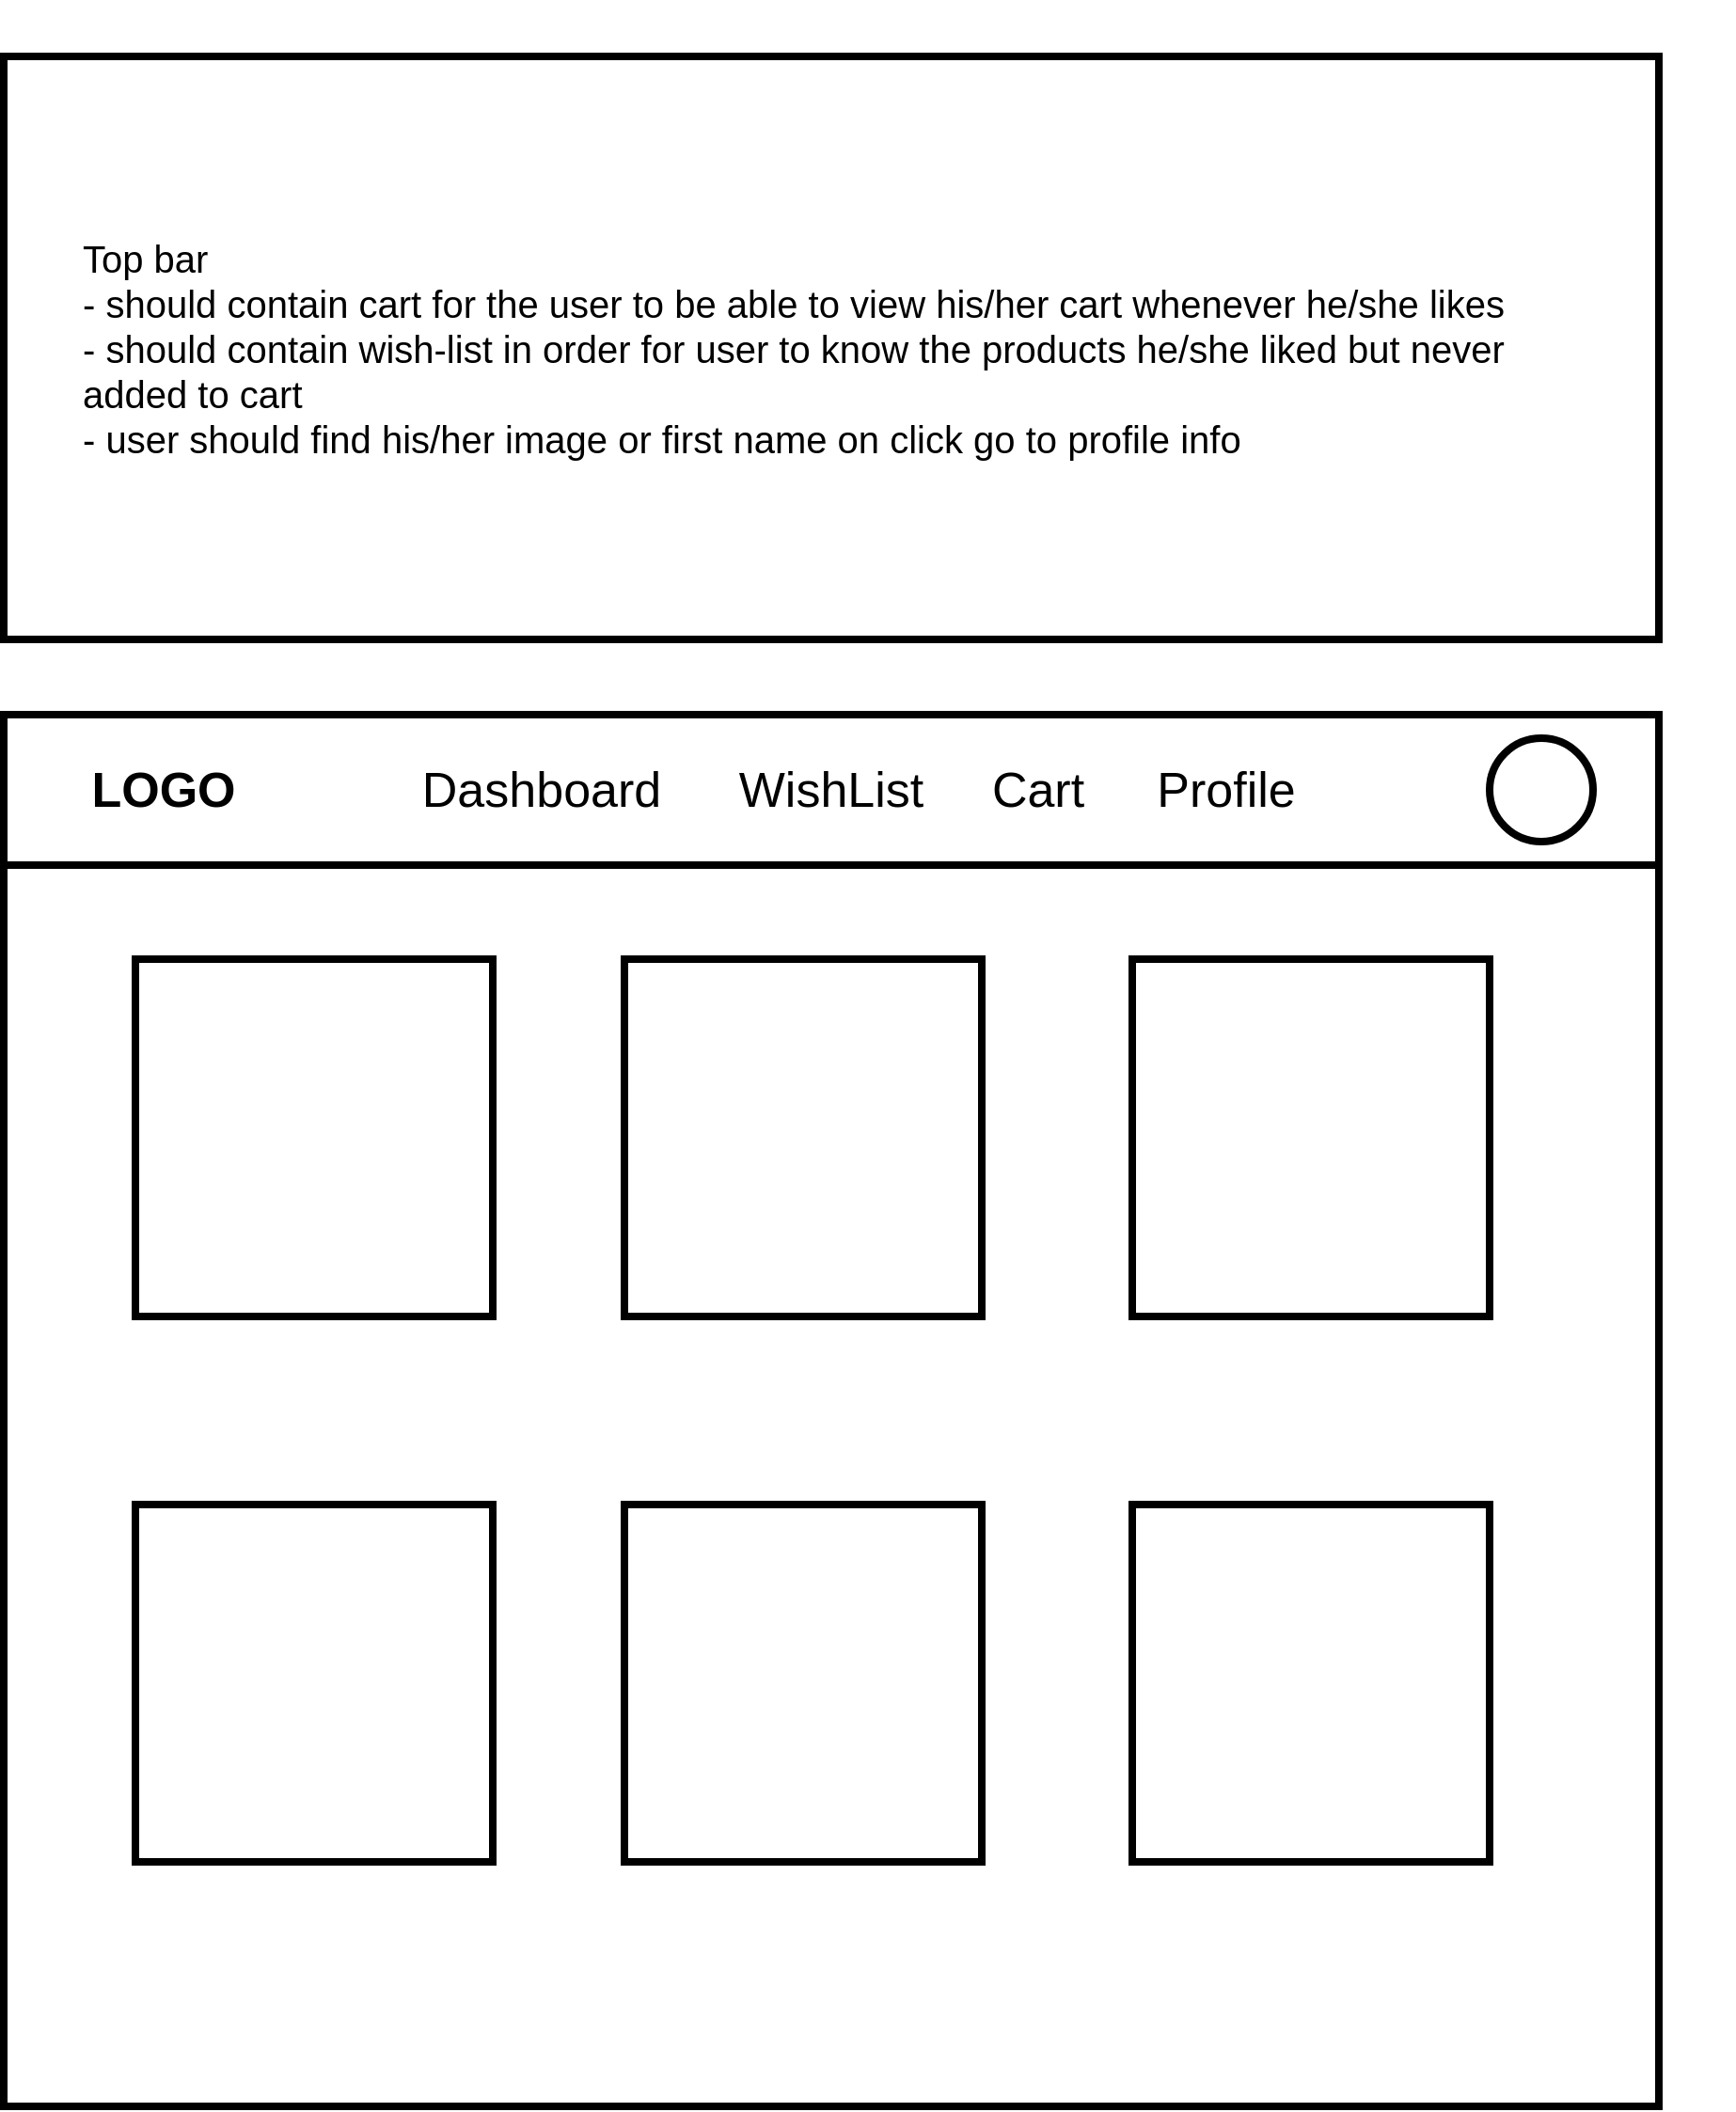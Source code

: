 <mxfile>
    <diagram id="q2xyOLnme8clIptQdHSw" name="Page-1">
        <mxGraphModel dx="1005" dy="836" grid="1" gridSize="10" guides="1" tooltips="1" connect="1" arrows="1" fold="1" page="1" pageScale="1" pageWidth="850" pageHeight="1100" math="0" shadow="0">
            <root>
                <mxCell id="0"/>
                <mxCell id="1" parent="0"/>
                <mxCell id="5" value="" style="rounded=0;whiteSpace=wrap;html=1;strokeWidth=4;fontSize=20;" vertex="1" parent="1">
                    <mxGeometry x="80" y="90" width="880" height="310" as="geometry"/>
                </mxCell>
                <mxCell id="4" value="&lt;div&gt;&lt;span style=&quot;font-size: 20px;&quot;&gt;Top bar&lt;/span&gt;&lt;/div&gt;&lt;div&gt;&lt;span style=&quot;font-size: 20px;&quot;&gt;- should contain cart for the user to be able to view his/her cart whenever he/she likes&lt;/span&gt;&lt;/div&gt;&lt;div&gt;&lt;span style=&quot;font-size: 20px;&quot;&gt;- should contain wish-list in order for user to know the products he/she liked but never&lt;/span&gt;&lt;/div&gt;&lt;div&gt;&lt;span style=&quot;font-size: 20px;&quot;&gt;added to cart&lt;/span&gt;&lt;/div&gt;&lt;div&gt;&lt;span style=&quot;font-size: 20px;&quot;&gt;- user should find his/her image or first name on click go to profile info&lt;/span&gt;&lt;/div&gt;" style="text;html=1;strokeColor=none;fillColor=none;align=left;verticalAlign=middle;whiteSpace=wrap;rounded=0;strokeWidth=4;" vertex="1" parent="1">
                    <mxGeometry x="120" y="60" width="880" height="370" as="geometry"/>
                </mxCell>
                <mxCell id="7" value="" style="rounded=0;whiteSpace=wrap;html=1;strokeWidth=4;fontSize=20;" vertex="1" parent="1">
                    <mxGeometry x="80" y="440" width="880" height="740" as="geometry"/>
                </mxCell>
                <mxCell id="8" value="" style="rounded=0;whiteSpace=wrap;html=1;strokeWidth=4;fontSize=20;" vertex="1" parent="1">
                    <mxGeometry x="80" y="440" width="880" height="80" as="geometry"/>
                </mxCell>
                <mxCell id="9" value="" style="whiteSpace=wrap;html=1;aspect=fixed;strokeWidth=4;fontSize=20;" vertex="1" parent="1">
                    <mxGeometry x="680" y="570" width="190" height="190" as="geometry"/>
                </mxCell>
                <mxCell id="10" value="" style="whiteSpace=wrap;html=1;aspect=fixed;strokeWidth=4;fontSize=20;" vertex="1" parent="1">
                    <mxGeometry x="410" y="570" width="190" height="190" as="geometry"/>
                </mxCell>
                <mxCell id="11" value="" style="whiteSpace=wrap;html=1;aspect=fixed;strokeWidth=4;fontSize=20;" vertex="1" parent="1">
                    <mxGeometry x="150" y="570" width="190" height="190" as="geometry"/>
                </mxCell>
                <mxCell id="12" value="" style="whiteSpace=wrap;html=1;aspect=fixed;strokeWidth=4;fontSize=20;" vertex="1" parent="1">
                    <mxGeometry x="150" y="860" width="190" height="190" as="geometry"/>
                </mxCell>
                <mxCell id="13" value="" style="whiteSpace=wrap;html=1;aspect=fixed;strokeWidth=4;fontSize=20;" vertex="1" parent="1">
                    <mxGeometry x="410" y="860" width="190" height="190" as="geometry"/>
                </mxCell>
                <mxCell id="14" value="" style="whiteSpace=wrap;html=1;aspect=fixed;strokeWidth=4;fontSize=20;" vertex="1" parent="1">
                    <mxGeometry x="680" y="860" width="190" height="190" as="geometry"/>
                </mxCell>
                <mxCell id="17" value="" style="ellipse;whiteSpace=wrap;html=1;aspect=fixed;strokeWidth=4;fontSize=20;" vertex="1" parent="1">
                    <mxGeometry x="870" y="452.5" width="55" height="55" as="geometry"/>
                </mxCell>
                <mxCell id="18" value="&lt;b&gt;&lt;font style=&quot;font-size: 26px;&quot;&gt;LOGO&lt;/font&gt;&lt;/b&gt;" style="text;html=1;strokeColor=none;fillColor=none;align=center;verticalAlign=middle;whiteSpace=wrap;rounded=0;strokeWidth=4;fontSize=20;" vertex="1" parent="1">
                    <mxGeometry x="120" y="455" width="90" height="50" as="geometry"/>
                </mxCell>
                <mxCell id="20" value="Dashboard" style="text;html=1;strokeColor=none;fillColor=none;align=center;verticalAlign=middle;whiteSpace=wrap;rounded=0;strokeWidth=4;fontSize=26;" vertex="1" parent="1">
                    <mxGeometry x="336" y="465" width="60" height="30" as="geometry"/>
                </mxCell>
                <mxCell id="21" value="WishList" style="text;html=1;strokeColor=none;fillColor=none;align=center;verticalAlign=middle;whiteSpace=wrap;rounded=0;strokeWidth=4;fontSize=26;" vertex="1" parent="1">
                    <mxGeometry x="490" y="465" width="60" height="30" as="geometry"/>
                </mxCell>
                <mxCell id="22" value="Cart" style="text;html=1;strokeColor=none;fillColor=none;align=center;verticalAlign=middle;whiteSpace=wrap;rounded=0;strokeWidth=4;fontSize=26;" vertex="1" parent="1">
                    <mxGeometry x="600" y="465" width="60" height="30" as="geometry"/>
                </mxCell>
                <mxCell id="23" value="Profile" style="text;html=1;strokeColor=none;fillColor=none;align=center;verticalAlign=middle;whiteSpace=wrap;rounded=0;strokeWidth=4;fontSize=26;" vertex="1" parent="1">
                    <mxGeometry x="700" y="465" width="60" height="30" as="geometry"/>
                </mxCell>
            </root>
        </mxGraphModel>
    </diagram>
</mxfile>